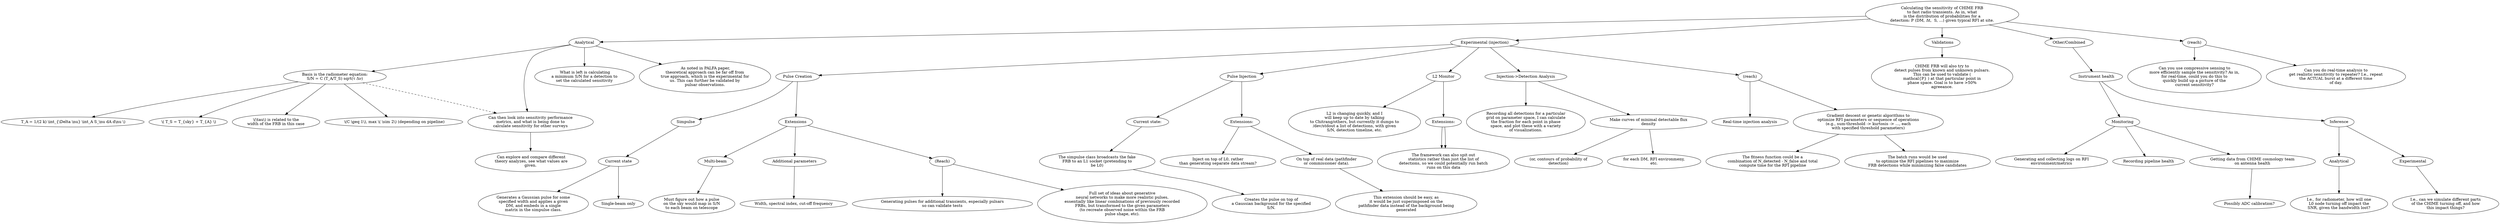 digraph mygraph {
overlap=scalexy;
A [label="Calculating the sensitivity of CHIME FRB\nto fast radio transients. As in, what\nis the distribution of probabilities for a\ndetection: P (DM, Δt,  S, ...) given typical RFI at site."];
A -> B1 ;
B1 [label="Analytical"];
A -> B2 ;
B2 [label="Experimental (injection)"];
A -> B3 ;
B3 [label=" Validations"];
A -> B4 ;
B4 [label="Other/Combined"];
B1 -> C1 ;
C1 [label=" Basis is the radiometer equation: \nS/N = C (T_A/T_S) sqrt(τ Δν)"];
C1 -> D1 ;
D1 [label=" T_A = 1/(2 k) \\int_{\\Delta \\nu} \\int_A S_\\nu dA d\\nu \\)"];
C1 -> D2 ;
D2 [label=" \\( T_S = T_{sky} + T_{A} \\)"];
C1 -> D3 ;
D3 [label=" \\(\\tau\\) is related to the \nwidth of the FRB in this case"];
C1 -> D4 ;
D4 [label=" \\(C \\geq 1\\), max \\( \\sim 2\\) (depending on pipeline)"];
B1 -> C2 ;
C1 -> C2 [style="dashed"];
C2 [label="Can then look into sensitivity performance\nmetrics, and what is being done to\ncalculate sensitivity for other surveys"];
C2 -> D6 ;
D6 [label=" Can explore and compare different\n theory analyzes, see what values are\ngiven."];
B1 -> C3000 ;
C3000 [label=" What is left is calculating\na minimum S/N for a detection to\nset the calculated sensitivity"];
B1 -> C3 ;
C3 [label=" As noted in PALFA paper,\ntheoretical approach can be far off from\ntrue approach, which is the experimental for\nus. This can further be validated by\npulsar observations."];
B2 -> C4 ;
C4 [label="Pulse Creation"];
C4 -> D7 ;
D7 [label="Simpulse"]
D7 -> E1 ;
E1 [label="Current state"]
E1 -> F1 ;
F1 [label="Generates a Gaussian pulse for some\nspecified width and applies a given\nDM, and embeds in a single\nmatrix in the simpulse class."];
E1 -> F2 ;
F2 [label="Single-beam only"];
C4 -> D8 ;
D8 [label="Extensions"];
D8 -> E2 ;
E2 [label="Multi-beam"];
E2 -> F3 ;
F3 [label="Must figure out how a pulse\non the sky would map in S/N\nto each beam on telescope"];
D8 -> E3 ;
E3 [label="Additional parameters"];
E3 -> F4 ;
F4 [label="Width, spectral index, cut-off frequency"];
D8 -> E4 ;
E4 [label="(Reach)"];
E4 -> F5 ;
F5 [label="Generating pulses for additional transients, especially pulsars\nso can validate tests"];
E4 -> F6 ;
F6 [label="Full set of ideas about generative\nneural networks to make more realistic pulses,\nessentially like linear combinations of previously recorded\nFRBs, but transformed to the given parameters\n(to recreate observed noise within the FRB\npulse shape, etc)."];
B2 -> C5 ;
C5 [label="Pulse Injection"];
C5 -> D9 ;
D9 [label="Current state:"];
D9 -> E5 ;
E5 [label="The simpulse class broadcasts the fake\nFRB to an L1 socket (pretending to\nbe L0)"];
E5 -> F7 ;
F7 [label="Creates the pulse on top of\na Gaussian background for the specified\nS/N."];
C5 -> D10 ;
D10 [label="Extensions:"];
D10 -> E6 ;
E6 [label="Inject on top of L0, rather\nthan generating separate data stream?"];
D10 -> E7 ;
E7 [label="On top of real data (pathfinder\nor commissioner data)."];
E7 -> F8 ;
F8 [label="This extension should be easy, as\nit would be just superimposed on the\npathfinder data instead of the background being\ngenerated"];
B2 -> C6 ;
C6 [label="L2 Monitor"];
C6 -> C61 ;
C61 [label="L2 is changing quickly, and I\nwill keep up to date by talking\nto Chitrang/others, but currently it dumps to\n/dev/stdout a list of detections, with given\nS/N, detection timeline, etc."];
C6 -> C62 ;
C62 [label="Extensions:"];
C62 -> C621 ;
C621 [label="There is no automated framework to\nconnect injected pulses to those detected. This\ncould be done easily based on injection\ntime and detection time."];
C62 -> C621 ;
C621 [label="The framework can also spit out\nstatistics rather than just the list of\ndetections, so we could potentially run batch\nruns on this data"];
B2 -> C7 ;
C7 [label="Injection->Detection Analysis"];
C7 -> C71 ;
C71 [label="Recording all detections for a particular\ngrid on parameter space, I can calculate\nthe fraction for each point in phase\nspace, and plot these with a variety\nof visualizations."];
C7 -> C72 ;
C72 [label="Make curves of minimal detectable flux\ndensity"];
C72 -> C721 ;
C721 [label="(or, contours of probability of\ndetection)"];
C72 -> C722 ;
C722 [label="for each DM, RFI environmeny,\netc."];
B2 -> C8 ;
C8 [label="(reach)"];
C8 -> C81 ;
C81 [label="Real-time injection analysis"];
C8 -> C82 ;
C82 [label="Gradient descent or genetic algorithms to\noptimize RFI parameters or sequence of operations\n(e.g., sum-threshold -> kurtosis -> ..., each\nwith specified threshold parameters)"];
C82 -> C821 ;
C821 [label="The fitness function could be a\ncombination of N_detected - N_false and total\ncompute time for the RFI pipeline"];
C82 -> C822 ;
C822 [label="The batch runs would be used\nto optimize the RFI pipelines to maximize\nFRB detections while minimizing false candidates"];
B3 -> B31 ;
B31 [label="CHIME FRB will also try to\ndetect pulses from known and unknown pulsars.\nThis can be used to validate \(\n\mathcal{P} \) at that particular point in\nphase space. Goal is to have >50%\nagreeance."];
B4 -> B41 ;
B41 [label="Instrument health"];
B41 -> B411 ;
B411 [label="Monitoring"];
B411 -> B4111 ;
B4111 [label="Generating and collecting logs on RFI\nenvironment/metrics"];
B411 -> B4112 ;
B4112 [label="Recording pipeline health"];
B411 -> B4113 ;
B4113 [label="Getting data from CHIME cosmology team\non antenna health"];
B4113 -> B41131 ;
B41131 [label="Possibly ADC calibration?"];
B41 -> B412 ;
B412 [label="Inference"];
B412 -> B4121 ;
B4121 [label="Analytical"];
B4121 -> B41211 ;
B41211 [label="I.e., for radiometer, how will one\nL0 node turning off impact the\nSNR, given the bandwidth lost?"];
B412 -> B4122 ;
B4122 [label="Experimental"];
B4122 -> B41221 ;
B41221 [label="I.e., can we simulate different parts\nof the CHIME turning off, and how\nthis impact things?"];
A -> B5;
B5 [label="(reach)"];
B5 -> B51 ;
B51 [label="Can you use compressive sensing to\nmore efficiently sample the sensitivity? As in,\nfor real-time, could you do this to\nquickly build up a picture of the\ncurrent sensitivity?"];
B5 -> B52 ;
B52 [label="Can you do real-time analysis to\nget realistic sensitivity to repeater? I.e., repeat\nthe ACTUAL burst at a different time\nof day."];
}
